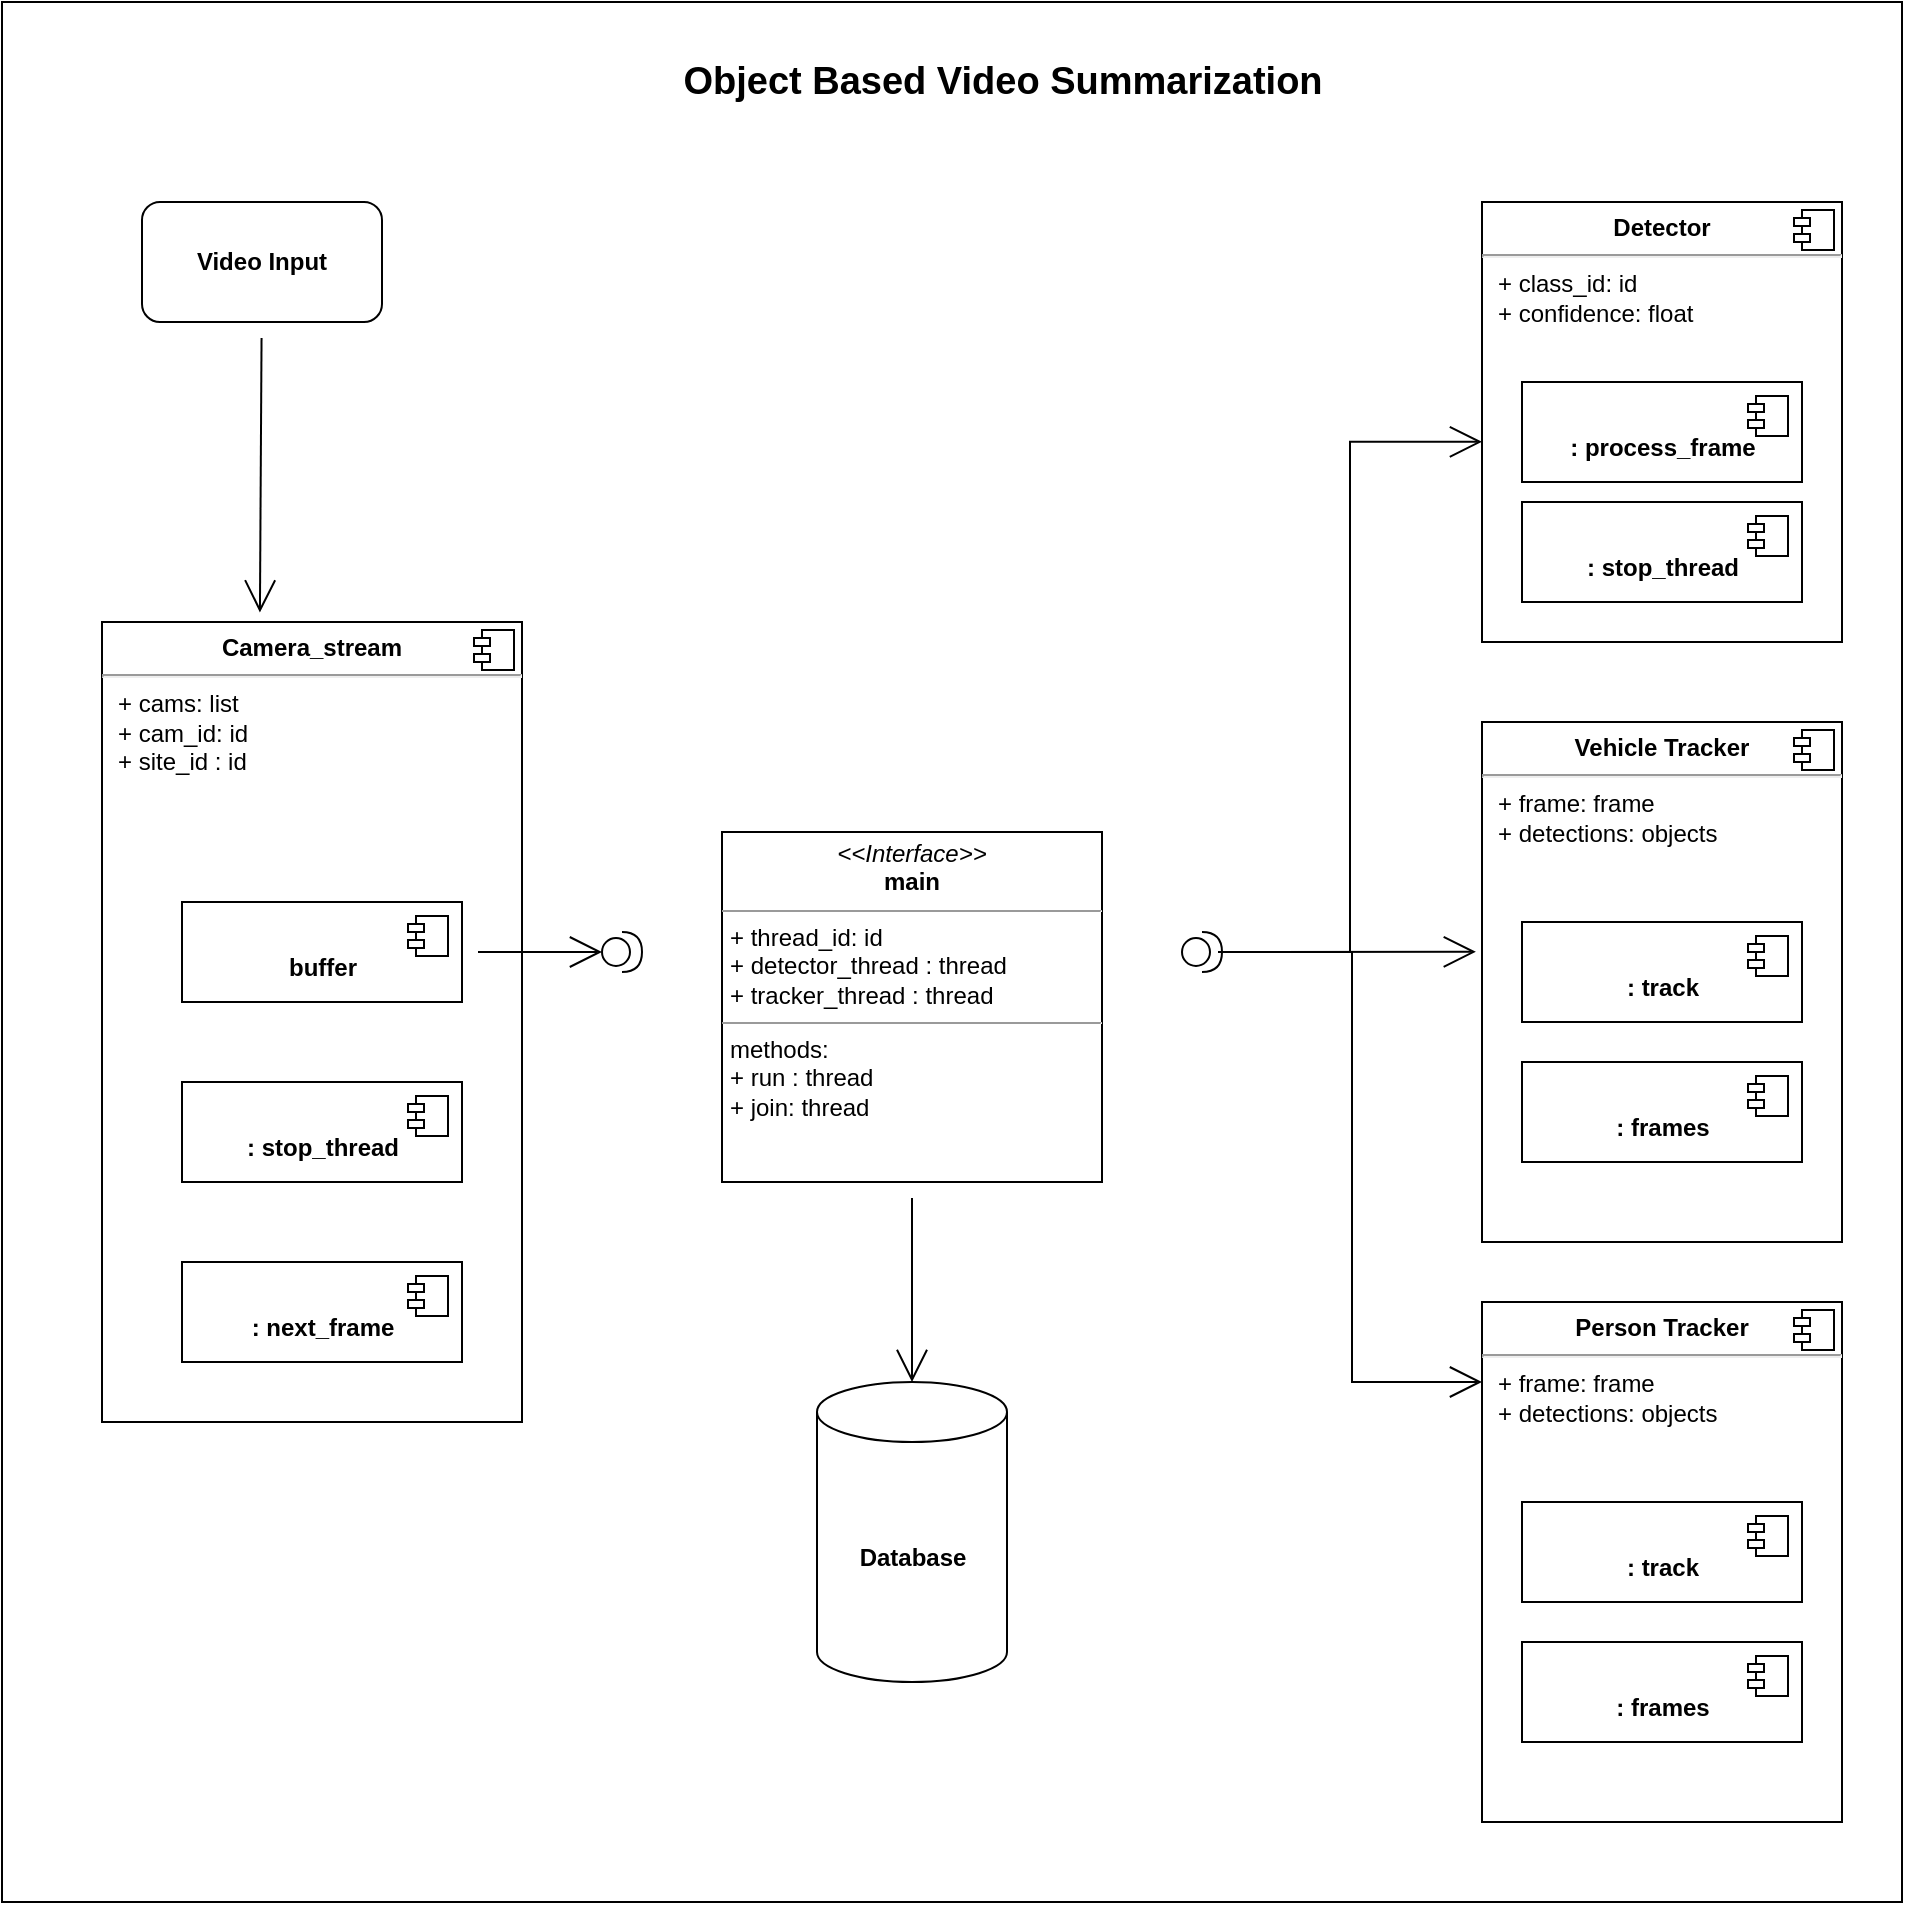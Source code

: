 <mxfile version="15.3.5" type="github">
  <diagram name="Page-1" id="c4acf3e9-155e-7222-9cf6-157b1a14988f">
    <mxGraphModel dx="2062" dy="1141" grid="1" gridSize="10" guides="1" tooltips="1" connect="1" arrows="1" fold="1" page="1" pageScale="1" pageWidth="850" pageHeight="1100" background="none" math="0" shadow="0">
      <root>
        <mxCell id="0" />
        <mxCell id="1" parent="0" />
        <mxCell id="FDL3EOboaCRYGbFpYxJP-90" value="" style="whiteSpace=wrap;html=1;aspect=fixed;hachureGap=4;pointerEvents=0;fillColor=none;" parent="1" vertex="1">
          <mxGeometry x="170" y="10" width="950" height="950" as="geometry" />
        </mxCell>
        <mxCell id="FDL3EOboaCRYGbFpYxJP-1" value="&lt;p style=&quot;margin: 0px ; margin-top: 6px ; text-align: center&quot;&gt;&lt;b&gt;Camera_stream&lt;/b&gt;&lt;/p&gt;&lt;hr&gt;&lt;p style=&quot;margin: 0px ; margin-left: 8px&quot;&gt;+ cams: list&lt;br&gt;+ cam_id: id&lt;/p&gt;&lt;p style=&quot;margin: 0px ; margin-left: 8px&quot;&gt;+ site_id : id&lt;/p&gt;&lt;p style=&quot;margin: 0px ; margin-left: 8px&quot;&gt;&lt;span style=&quot;white-space: pre&quot;&gt; &lt;/span&gt;&lt;span style=&quot;white-space: pre&quot;&gt; &lt;/span&gt;&lt;br&gt;&lt;/p&gt;" style="align=left;overflow=fill;html=1;dropTarget=0;hachureGap=4;pointerEvents=0;" parent="1" vertex="1">
          <mxGeometry x="220" y="320" width="210" height="400" as="geometry" />
        </mxCell>
        <mxCell id="FDL3EOboaCRYGbFpYxJP-2" value="" style="shape=component;jettyWidth=8;jettyHeight=4;" parent="FDL3EOboaCRYGbFpYxJP-1" vertex="1">
          <mxGeometry x="1" width="20" height="20" relative="1" as="geometry">
            <mxPoint x="-24" y="4" as="offset" />
          </mxGeometry>
        </mxCell>
        <mxCell id="FDL3EOboaCRYGbFpYxJP-3" value="&lt;p style=&quot;margin: 0px ; margin-top: 6px ; text-align: center&quot;&gt;&lt;b&gt;Detector&lt;/b&gt;&lt;/p&gt;&lt;hr&gt;&lt;p style=&quot;margin: 0px ; margin-left: 8px&quot;&gt;+ class_id: id&lt;br&gt;+ confidence: float&amp;nbsp;&lt;/p&gt;" style="align=left;overflow=fill;html=1;dropTarget=0;hachureGap=4;pointerEvents=0;" parent="1" vertex="1">
          <mxGeometry x="910" y="110" width="180" height="220" as="geometry" />
        </mxCell>
        <mxCell id="FDL3EOboaCRYGbFpYxJP-4" value="" style="shape=component;jettyWidth=8;jettyHeight=4;" parent="FDL3EOboaCRYGbFpYxJP-3" vertex="1">
          <mxGeometry x="1" width="20" height="20" relative="1" as="geometry">
            <mxPoint x="-24" y="4" as="offset" />
          </mxGeometry>
        </mxCell>
        <mxCell id="FDL3EOboaCRYGbFpYxJP-5" value="&lt;p style=&quot;margin: 0px ; margin-top: 6px ; text-align: center&quot;&gt;&lt;b&gt;Vehicle Tracker&lt;/b&gt;&lt;/p&gt;&lt;hr&gt;&lt;p style=&quot;margin: 0px ; margin-left: 8px&quot;&gt;+ frame: frame&lt;br&gt;+ detections: objects&lt;/p&gt;&lt;p style=&quot;margin: 0px ; margin-left: 8px&quot;&gt;&lt;br&gt;&lt;/p&gt;" style="align=left;overflow=fill;html=1;dropTarget=0;hachureGap=4;pointerEvents=0;" parent="1" vertex="1">
          <mxGeometry x="910" y="370" width="180" height="260" as="geometry" />
        </mxCell>
        <mxCell id="FDL3EOboaCRYGbFpYxJP-6" value="" style="shape=component;jettyWidth=8;jettyHeight=4;" parent="FDL3EOboaCRYGbFpYxJP-5" vertex="1">
          <mxGeometry x="1" width="20" height="20" relative="1" as="geometry">
            <mxPoint x="-24" y="4" as="offset" />
          </mxGeometry>
        </mxCell>
        <mxCell id="FDL3EOboaCRYGbFpYxJP-10" value="&lt;br&gt;&lt;b&gt;: next_frame&lt;/b&gt;" style="html=1;dropTarget=0;hachureGap=4;pointerEvents=0;" parent="1" vertex="1">
          <mxGeometry x="260" y="640" width="140" height="50" as="geometry" />
        </mxCell>
        <mxCell id="FDL3EOboaCRYGbFpYxJP-11" value="" style="shape=module;jettyWidth=8;jettyHeight=4;" parent="FDL3EOboaCRYGbFpYxJP-10" vertex="1">
          <mxGeometry x="1" width="20" height="20" relative="1" as="geometry">
            <mxPoint x="-27" y="7" as="offset" />
          </mxGeometry>
        </mxCell>
        <mxCell id="FDL3EOboaCRYGbFpYxJP-16" value="&lt;br&gt;&lt;b&gt;: stop_thread&lt;/b&gt;" style="html=1;dropTarget=0;hachureGap=4;pointerEvents=0;" parent="1" vertex="1">
          <mxGeometry x="260" y="550" width="140" height="50" as="geometry" />
        </mxCell>
        <mxCell id="FDL3EOboaCRYGbFpYxJP-17" value="" style="shape=module;jettyWidth=8;jettyHeight=4;" parent="FDL3EOboaCRYGbFpYxJP-16" vertex="1">
          <mxGeometry x="1" width="20" height="20" relative="1" as="geometry">
            <mxPoint x="-27" y="7" as="offset" />
          </mxGeometry>
        </mxCell>
        <mxCell id="FDL3EOboaCRYGbFpYxJP-60" style="edgeStyle=none;curved=1;rounded=0;orthogonalLoop=1;jettySize=auto;html=1;entryX=0;entryY=0.5;entryDx=0;entryDy=0;entryPerimeter=0;endArrow=open;startSize=14;endSize=14;sourcePerimeterSpacing=8;targetPerimeterSpacing=8;" parent="1" source="FDL3EOboaCRYGbFpYxJP-21" target="FDL3EOboaCRYGbFpYxJP-68" edge="1">
          <mxGeometry relative="1" as="geometry">
            <mxPoint x="430" y="485" as="targetPoint" />
          </mxGeometry>
        </mxCell>
        <mxCell id="FDL3EOboaCRYGbFpYxJP-21" value="&lt;br&gt;&lt;b&gt;buffer&lt;/b&gt;" style="html=1;dropTarget=0;hachureGap=4;pointerEvents=0;" parent="1" vertex="1">
          <mxGeometry x="260" y="460" width="140" height="50" as="geometry" />
        </mxCell>
        <mxCell id="FDL3EOboaCRYGbFpYxJP-22" value="" style="shape=module;jettyWidth=8;jettyHeight=4;" parent="FDL3EOboaCRYGbFpYxJP-21" vertex="1">
          <mxGeometry x="1" width="20" height="20" relative="1" as="geometry">
            <mxPoint x="-27" y="7" as="offset" />
          </mxGeometry>
        </mxCell>
        <mxCell id="FDL3EOboaCRYGbFpYxJP-76" style="edgeStyle=none;curved=1;rounded=0;orthogonalLoop=1;jettySize=auto;html=1;entryX=0.376;entryY=-0.012;entryDx=0;entryDy=0;entryPerimeter=0;endArrow=open;startSize=14;endSize=14;sourcePerimeterSpacing=8;targetPerimeterSpacing=8;" parent="1" source="FDL3EOboaCRYGbFpYxJP-23" target="FDL3EOboaCRYGbFpYxJP-1" edge="1">
          <mxGeometry relative="1" as="geometry" />
        </mxCell>
        <mxCell id="FDL3EOboaCRYGbFpYxJP-23" value="&lt;b&gt;Video Input&lt;/b&gt;" style="rounded=1;whiteSpace=wrap;html=1;hachureGap=4;pointerEvents=0;" parent="1" vertex="1">
          <mxGeometry x="240" y="110" width="120" height="60" as="geometry" />
        </mxCell>
        <mxCell id="FDL3EOboaCRYGbFpYxJP-85" style="edgeStyle=elbowEdgeStyle;rounded=0;orthogonalLoop=1;jettySize=auto;html=1;entryX=0;entryY=0.545;entryDx=0;entryDy=0;entryPerimeter=0;endArrow=open;startSize=14;endSize=14;sourcePerimeterSpacing=8;targetPerimeterSpacing=8;" parent="1" target="FDL3EOboaCRYGbFpYxJP-3" edge="1">
          <mxGeometry relative="1" as="geometry">
            <mxPoint x="778" y="485" as="sourcePoint" />
          </mxGeometry>
        </mxCell>
        <mxCell id="FDL3EOboaCRYGbFpYxJP-68" value="" style="shape=providedRequiredInterface;html=1;verticalLabelPosition=bottom;hachureGap=4;pointerEvents=0;" parent="1" vertex="1">
          <mxGeometry x="470" y="475" width="20" height="20" as="geometry" />
        </mxCell>
        <mxCell id="FDL3EOboaCRYGbFpYxJP-70" value="&lt;br&gt;&lt;b&gt;: process_frame&lt;/b&gt;" style="html=1;dropTarget=0;hachureGap=4;pointerEvents=0;" parent="1" vertex="1">
          <mxGeometry x="930" y="200" width="140" height="50" as="geometry" />
        </mxCell>
        <mxCell id="FDL3EOboaCRYGbFpYxJP-71" value="" style="shape=module;jettyWidth=8;jettyHeight=4;" parent="FDL3EOboaCRYGbFpYxJP-70" vertex="1">
          <mxGeometry x="1" width="20" height="20" relative="1" as="geometry">
            <mxPoint x="-27" y="7" as="offset" />
          </mxGeometry>
        </mxCell>
        <mxCell id="FDL3EOboaCRYGbFpYxJP-72" value="&lt;br&gt;&lt;b&gt;: stop_thread&lt;/b&gt;" style="html=1;dropTarget=0;hachureGap=4;pointerEvents=0;" parent="1" vertex="1">
          <mxGeometry x="930" y="260" width="140" height="50" as="geometry" />
        </mxCell>
        <mxCell id="FDL3EOboaCRYGbFpYxJP-73" value="" style="shape=module;jettyWidth=8;jettyHeight=4;" parent="FDL3EOboaCRYGbFpYxJP-72" vertex="1">
          <mxGeometry x="1" width="20" height="20" relative="1" as="geometry">
            <mxPoint x="-27" y="7" as="offset" />
          </mxGeometry>
        </mxCell>
        <mxCell id="FDL3EOboaCRYGbFpYxJP-77" value="&lt;br&gt;&lt;b&gt;: track&lt;/b&gt;" style="html=1;dropTarget=0;hachureGap=4;pointerEvents=0;" parent="1" vertex="1">
          <mxGeometry x="930" y="470" width="140" height="50" as="geometry" />
        </mxCell>
        <mxCell id="FDL3EOboaCRYGbFpYxJP-78" value="" style="shape=module;jettyWidth=8;jettyHeight=4;" parent="FDL3EOboaCRYGbFpYxJP-77" vertex="1">
          <mxGeometry x="1" width="20" height="20" relative="1" as="geometry">
            <mxPoint x="-27" y="7" as="offset" />
          </mxGeometry>
        </mxCell>
        <mxCell id="FDL3EOboaCRYGbFpYxJP-79" value="&lt;br&gt;&lt;b&gt;: frames&lt;/b&gt;" style="html=1;dropTarget=0;hachureGap=4;pointerEvents=0;" parent="1" vertex="1">
          <mxGeometry x="930" y="540" width="140" height="50" as="geometry" />
        </mxCell>
        <mxCell id="FDL3EOboaCRYGbFpYxJP-80" value="" style="shape=module;jettyWidth=8;jettyHeight=4;" parent="FDL3EOboaCRYGbFpYxJP-79" vertex="1">
          <mxGeometry x="1" width="20" height="20" relative="1" as="geometry">
            <mxPoint x="-27" y="7" as="offset" />
          </mxGeometry>
        </mxCell>
        <mxCell id="FDL3EOboaCRYGbFpYxJP-86" style="edgeStyle=elbowEdgeStyle;rounded=0;orthogonalLoop=1;jettySize=auto;html=1;endArrow=open;startSize=14;endSize=14;sourcePerimeterSpacing=8;targetPerimeterSpacing=8;exitX=1;exitY=0.5;exitDx=0;exitDy=0;exitPerimeter=0;" parent="1" source="iDFG-dYF0voFgnFOYbue-3" edge="1">
          <mxGeometry relative="1" as="geometry">
            <mxPoint x="770" y="485" as="sourcePoint" />
            <mxPoint x="910" y="700" as="targetPoint" />
          </mxGeometry>
        </mxCell>
        <mxCell id="FDL3EOboaCRYGbFpYxJP-88" value="&lt;b&gt;Database&lt;/b&gt;" style="shape=cylinder3;whiteSpace=wrap;html=1;boundedLbl=1;backgroundOutline=1;size=15;hachureGap=4;pointerEvents=0;" parent="1" vertex="1">
          <mxGeometry x="577.5" y="700" width="95" height="150" as="geometry" />
        </mxCell>
        <mxCell id="FDL3EOboaCRYGbFpYxJP-94" value="&lt;font style=&quot;font-size: 19px&quot;&gt;&lt;b&gt;Object Based Video Summarization&lt;/b&gt;&lt;/font&gt;" style="text;html=1;align=center;verticalAlign=middle;resizable=0;points=[];autosize=1;strokeColor=none;fillColor=none;" parent="1" vertex="1">
          <mxGeometry x="500" y="40" width="340" height="20" as="geometry" />
        </mxCell>
        <mxCell id="iDFG-dYF0voFgnFOYbue-1" value="&lt;p style=&quot;margin: 0px ; margin-top: 6px ; text-align: center&quot;&gt;&lt;b&gt;Person Tracker&lt;/b&gt;&lt;/p&gt;&lt;hr&gt;&lt;p style=&quot;margin: 0px ; margin-left: 8px&quot;&gt;+ frame: frame&lt;br&gt;+ detections: objects&lt;/p&gt;&lt;p style=&quot;margin: 0px ; margin-left: 8px&quot;&gt;&lt;br&gt;&lt;/p&gt;" style="align=left;overflow=fill;html=1;dropTarget=0;hachureGap=4;pointerEvents=0;" vertex="1" parent="1">
          <mxGeometry x="910" y="660" width="180" height="260" as="geometry" />
        </mxCell>
        <mxCell id="iDFG-dYF0voFgnFOYbue-2" value="" style="shape=component;jettyWidth=8;jettyHeight=4;" vertex="1" parent="iDFG-dYF0voFgnFOYbue-1">
          <mxGeometry x="1" width="20" height="20" relative="1" as="geometry">
            <mxPoint x="-24" y="4" as="offset" />
          </mxGeometry>
        </mxCell>
        <mxCell id="iDFG-dYF0voFgnFOYbue-4" style="edgeStyle=none;curved=1;rounded=0;orthogonalLoop=1;jettySize=auto;html=1;endArrow=open;startSize=14;endSize=14;sourcePerimeterSpacing=8;targetPerimeterSpacing=8;entryX=-0.017;entryY=0.442;entryDx=0;entryDy=0;entryPerimeter=0;" edge="1" parent="1" source="iDFG-dYF0voFgnFOYbue-3" target="FDL3EOboaCRYGbFpYxJP-5">
          <mxGeometry relative="1" as="geometry" />
        </mxCell>
        <mxCell id="iDFG-dYF0voFgnFOYbue-3" value="" style="shape=providedRequiredInterface;html=1;verticalLabelPosition=bottom;hachureGap=4;pointerEvents=0;" vertex="1" parent="1">
          <mxGeometry x="760" y="475" width="20" height="20" as="geometry" />
        </mxCell>
        <mxCell id="iDFG-dYF0voFgnFOYbue-5" value="&lt;br&gt;&lt;b&gt;: track&lt;/b&gt;" style="html=1;dropTarget=0;hachureGap=4;pointerEvents=0;" vertex="1" parent="1">
          <mxGeometry x="930" y="760" width="140" height="50" as="geometry" />
        </mxCell>
        <mxCell id="iDFG-dYF0voFgnFOYbue-6" value="" style="shape=module;jettyWidth=8;jettyHeight=4;" vertex="1" parent="iDFG-dYF0voFgnFOYbue-5">
          <mxGeometry x="1" width="20" height="20" relative="1" as="geometry">
            <mxPoint x="-27" y="7" as="offset" />
          </mxGeometry>
        </mxCell>
        <mxCell id="iDFG-dYF0voFgnFOYbue-7" value="&lt;br&gt;&lt;b&gt;: frames&lt;/b&gt;" style="html=1;dropTarget=0;hachureGap=4;pointerEvents=0;" vertex="1" parent="1">
          <mxGeometry x="930" y="830" width="140" height="50" as="geometry" />
        </mxCell>
        <mxCell id="iDFG-dYF0voFgnFOYbue-8" value="" style="shape=module;jettyWidth=8;jettyHeight=4;" vertex="1" parent="iDFG-dYF0voFgnFOYbue-7">
          <mxGeometry x="1" width="20" height="20" relative="1" as="geometry">
            <mxPoint x="-27" y="7" as="offset" />
          </mxGeometry>
        </mxCell>
        <mxCell id="iDFG-dYF0voFgnFOYbue-11" style="edgeStyle=none;curved=1;rounded=0;orthogonalLoop=1;jettySize=auto;html=1;endArrow=open;startSize=14;endSize=14;sourcePerimeterSpacing=8;targetPerimeterSpacing=8;entryX=0.5;entryY=0;entryDx=0;entryDy=0;entryPerimeter=0;" edge="1" parent="1" source="iDFG-dYF0voFgnFOYbue-9" target="FDL3EOboaCRYGbFpYxJP-88">
          <mxGeometry relative="1" as="geometry" />
        </mxCell>
        <mxCell id="iDFG-dYF0voFgnFOYbue-9" value="&lt;p style=&quot;margin: 0px ; margin-top: 4px ; text-align: center&quot;&gt;&lt;i&gt;&amp;lt;&amp;lt;Interface&amp;gt;&amp;gt;&lt;/i&gt;&lt;br&gt;&lt;b&gt;main&lt;/b&gt;&lt;/p&gt;&lt;hr size=&quot;1&quot;&gt;&lt;p style=&quot;margin: 0px ; margin-left: 4px&quot;&gt;+ thread_id: id&lt;/p&gt;&lt;p style=&quot;margin: 0px ; margin-left: 4px&quot;&gt;+ detector_thread : thread&lt;/p&gt;&lt;p style=&quot;margin: 0px ; margin-left: 4px&quot;&gt;+ tracker_thread : thread&lt;/p&gt;&lt;hr size=&quot;1&quot;&gt;&lt;p style=&quot;margin: 0px ; margin-left: 4px&quot;&gt;methods:&lt;/p&gt;&lt;p style=&quot;margin: 0px ; margin-left: 4px&quot;&gt;+ run : thread&lt;br&gt;+ join: thread&lt;/p&gt;" style="verticalAlign=top;align=left;overflow=fill;fontSize=12;fontFamily=Helvetica;html=1;hachureGap=4;pointerEvents=0;" vertex="1" parent="1">
          <mxGeometry x="530" y="425" width="190" height="175" as="geometry" />
        </mxCell>
      </root>
    </mxGraphModel>
  </diagram>
</mxfile>

